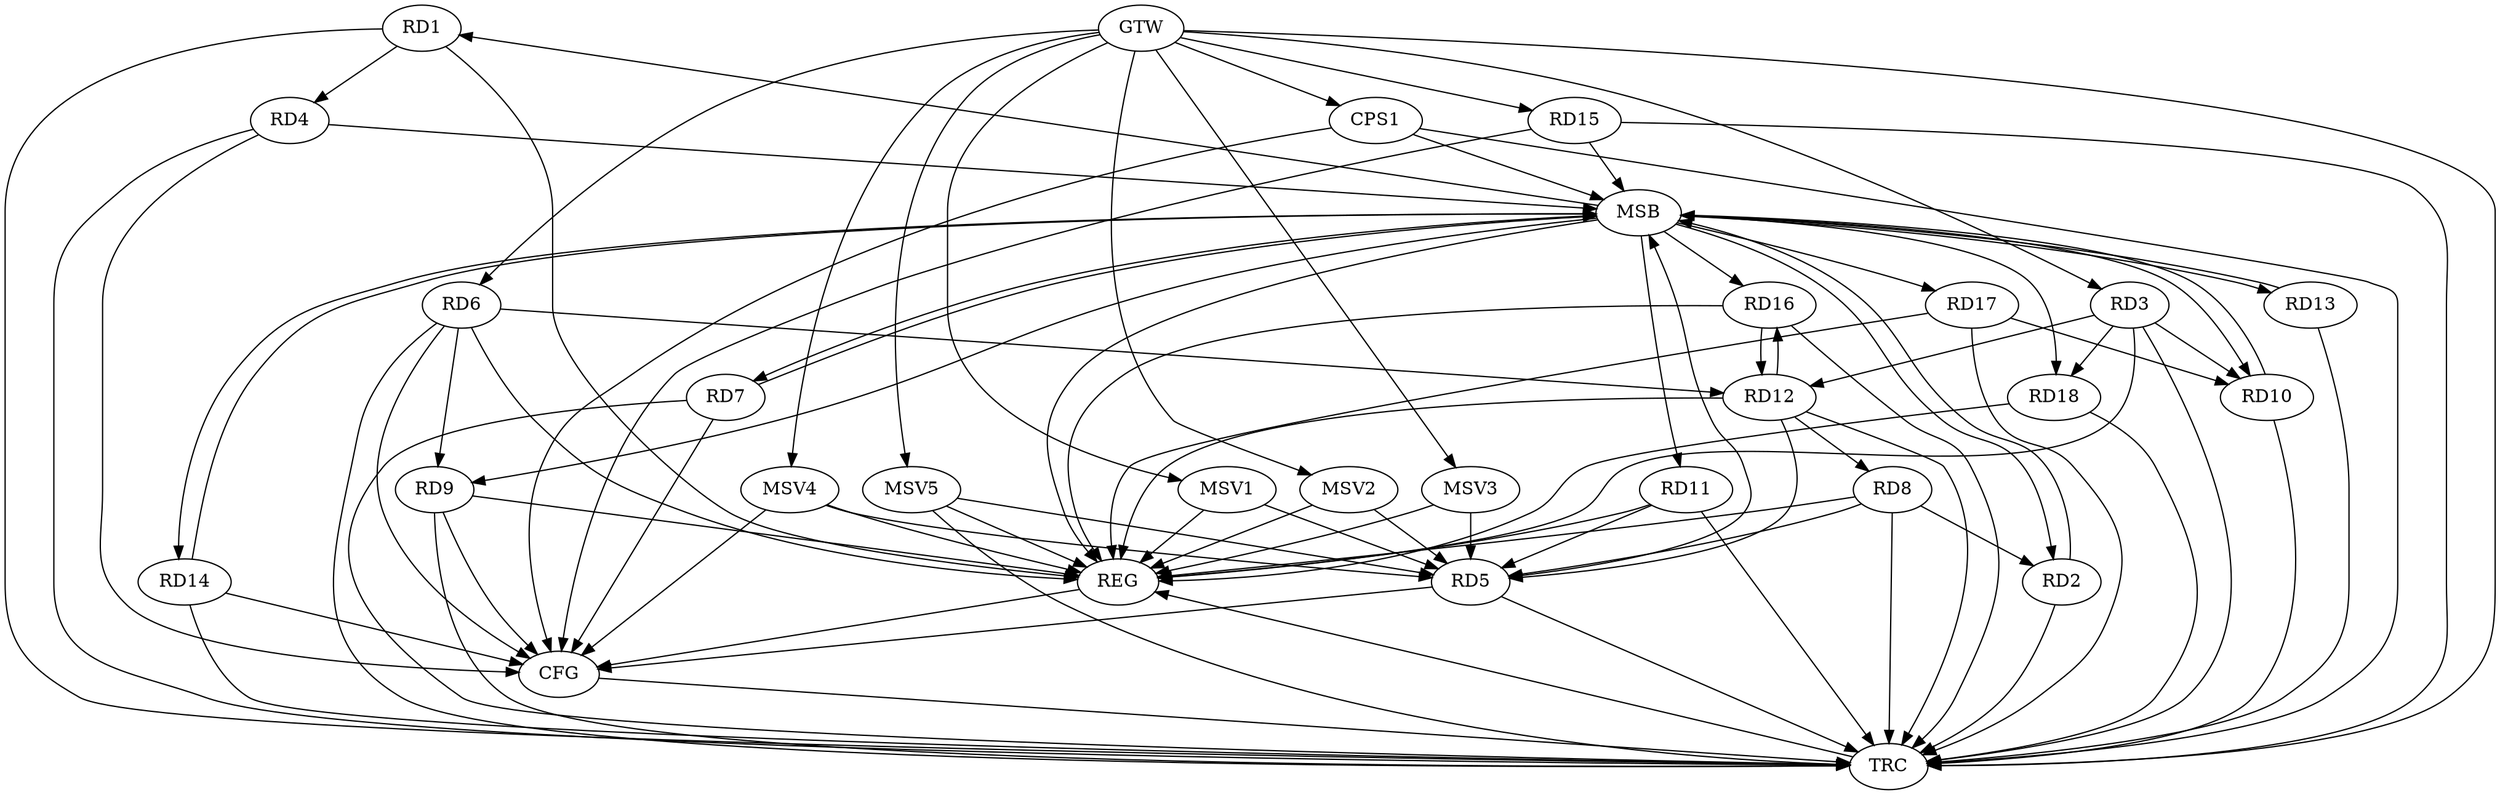 strict digraph G {
  RD1 [ label="RD1" ];
  RD2 [ label="RD2" ];
  RD3 [ label="RD3" ];
  RD4 [ label="RD4" ];
  RD5 [ label="RD5" ];
  RD6 [ label="RD6" ];
  RD7 [ label="RD7" ];
  RD8 [ label="RD8" ];
  RD9 [ label="RD9" ];
  RD10 [ label="RD10" ];
  RD11 [ label="RD11" ];
  RD12 [ label="RD12" ];
  RD13 [ label="RD13" ];
  RD14 [ label="RD14" ];
  RD15 [ label="RD15" ];
  RD16 [ label="RD16" ];
  RD17 [ label="RD17" ];
  RD18 [ label="RD18" ];
  CPS1 [ label="CPS1" ];
  GTW [ label="GTW" ];
  REG [ label="REG" ];
  MSB [ label="MSB" ];
  CFG [ label="CFG" ];
  TRC [ label="TRC" ];
  MSV1 [ label="MSV1" ];
  MSV2 [ label="MSV2" ];
  MSV3 [ label="MSV3" ];
  MSV4 [ label="MSV4" ];
  MSV5 [ label="MSV5" ];
  RD1 -> RD4;
  RD8 -> RD2;
  RD3 -> RD10;
  RD3 -> RD12;
  RD3 -> RD18;
  RD8 -> RD5;
  RD11 -> RD5;
  RD12 -> RD5;
  RD6 -> RD9;
  RD6 -> RD12;
  RD12 -> RD8;
  RD17 -> RD10;
  RD12 -> RD16;
  RD16 -> RD12;
  GTW -> RD3;
  GTW -> RD6;
  GTW -> RD15;
  GTW -> CPS1;
  RD1 -> REG;
  RD3 -> REG;
  RD6 -> REG;
  RD8 -> REG;
  RD9 -> REG;
  RD11 -> REG;
  RD12 -> REG;
  RD16 -> REG;
  RD17 -> REG;
  RD18 -> REG;
  RD2 -> MSB;
  MSB -> RD10;
  MSB -> REG;
  RD4 -> MSB;
  MSB -> RD7;
  MSB -> RD17;
  RD5 -> MSB;
  MSB -> RD13;
  MSB -> RD14;
  RD7 -> MSB;
  MSB -> RD16;
  RD10 -> MSB;
  MSB -> RD9;
  RD13 -> MSB;
  MSB -> RD1;
  MSB -> RD2;
  MSB -> RD18;
  RD14 -> MSB;
  RD15 -> MSB;
  CPS1 -> MSB;
  MSB -> RD11;
  RD15 -> CFG;
  RD14 -> CFG;
  RD4 -> CFG;
  RD7 -> CFG;
  CPS1 -> CFG;
  RD5 -> CFG;
  RD9 -> CFG;
  RD6 -> CFG;
  REG -> CFG;
  RD1 -> TRC;
  RD2 -> TRC;
  RD3 -> TRC;
  RD4 -> TRC;
  RD5 -> TRC;
  RD6 -> TRC;
  RD7 -> TRC;
  RD8 -> TRC;
  RD9 -> TRC;
  RD10 -> TRC;
  RD11 -> TRC;
  RD12 -> TRC;
  RD13 -> TRC;
  RD14 -> TRC;
  RD15 -> TRC;
  RD16 -> TRC;
  RD17 -> TRC;
  RD18 -> TRC;
  CPS1 -> TRC;
  GTW -> TRC;
  CFG -> TRC;
  TRC -> REG;
  MSV1 -> RD5;
  GTW -> MSV1;
  MSV1 -> REG;
  MSV2 -> RD5;
  MSV3 -> RD5;
  GTW -> MSV2;
  MSV2 -> REG;
  GTW -> MSV3;
  MSV3 -> REG;
  MSV4 -> RD5;
  MSV5 -> RD5;
  GTW -> MSV4;
  MSV4 -> REG;
  MSV4 -> CFG;
  GTW -> MSV5;
  MSV5 -> REG;
  MSV5 -> TRC;
}
